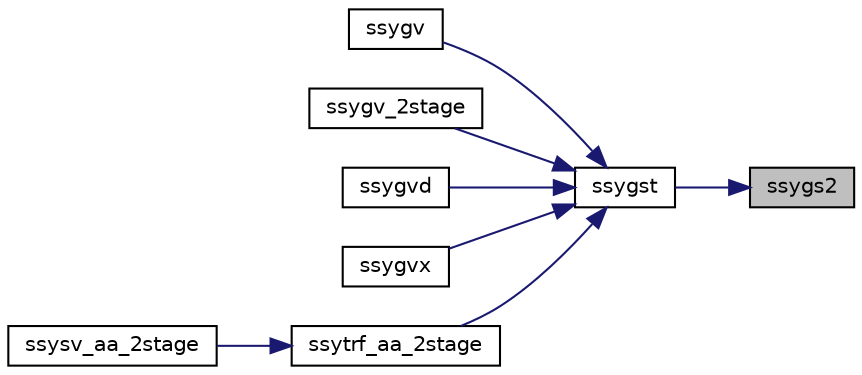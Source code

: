 digraph "ssygs2"
{
 // LATEX_PDF_SIZE
  edge [fontname="Helvetica",fontsize="10",labelfontname="Helvetica",labelfontsize="10"];
  node [fontname="Helvetica",fontsize="10",shape=record];
  rankdir="RL";
  Node1 [label="ssygs2",height=0.2,width=0.4,color="black", fillcolor="grey75", style="filled", fontcolor="black",tooltip="SSYGS2 reduces a symmetric definite generalized eigenproblem to standard form, using the factorizatio..."];
  Node1 -> Node2 [dir="back",color="midnightblue",fontsize="10",style="solid",fontname="Helvetica"];
  Node2 [label="ssygst",height=0.2,width=0.4,color="black", fillcolor="white", style="filled",URL="$ssygst_8f.html#aef1e992af47469e70d21e80c16d67d1b",tooltip="SSYGST"];
  Node2 -> Node3 [dir="back",color="midnightblue",fontsize="10",style="solid",fontname="Helvetica"];
  Node3 [label="ssygv",height=0.2,width=0.4,color="black", fillcolor="white", style="filled",URL="$ssygv_8f.html#a0523956327948aae43173b964188e5a2",tooltip="SSYGV"];
  Node2 -> Node4 [dir="back",color="midnightblue",fontsize="10",style="solid",fontname="Helvetica"];
  Node4 [label="ssygv_2stage",height=0.2,width=0.4,color="black", fillcolor="white", style="filled",URL="$ssygv__2stage_8f.html#a6eaf17f1551477fc438915c8ada67abc",tooltip="SSYGV_2STAGE"];
  Node2 -> Node5 [dir="back",color="midnightblue",fontsize="10",style="solid",fontname="Helvetica"];
  Node5 [label="ssygvd",height=0.2,width=0.4,color="black", fillcolor="white", style="filled",URL="$ssygvd_8f.html#a728a73f9991d8490e62135c31c2017b8",tooltip="SSYGVD"];
  Node2 -> Node6 [dir="back",color="midnightblue",fontsize="10",style="solid",fontname="Helvetica"];
  Node6 [label="ssygvx",height=0.2,width=0.4,color="black", fillcolor="white", style="filled",URL="$ssygvx_8f.html#a29a3927f20cd9692c94ff14babe54ffa",tooltip="SSYGVX"];
  Node2 -> Node7 [dir="back",color="midnightblue",fontsize="10",style="solid",fontname="Helvetica"];
  Node7 [label="ssytrf_aa_2stage",height=0.2,width=0.4,color="black", fillcolor="white", style="filled",URL="$ssytrf__aa__2stage_8f.html#ad1b49392866a54aaaf3fb905a28f2cdc",tooltip="SSYTRF_AA_2STAGE"];
  Node7 -> Node8 [dir="back",color="midnightblue",fontsize="10",style="solid",fontname="Helvetica"];
  Node8 [label="ssysv_aa_2stage",height=0.2,width=0.4,color="black", fillcolor="white", style="filled",URL="$ssysv__aa__2stage_8f.html#a40ea39ef8e6de4553ff0a099910ede7f",tooltip="SSYSV_AA_2STAGE computes the solution to system of linear equations A * X = B for SY matrices"];
}
